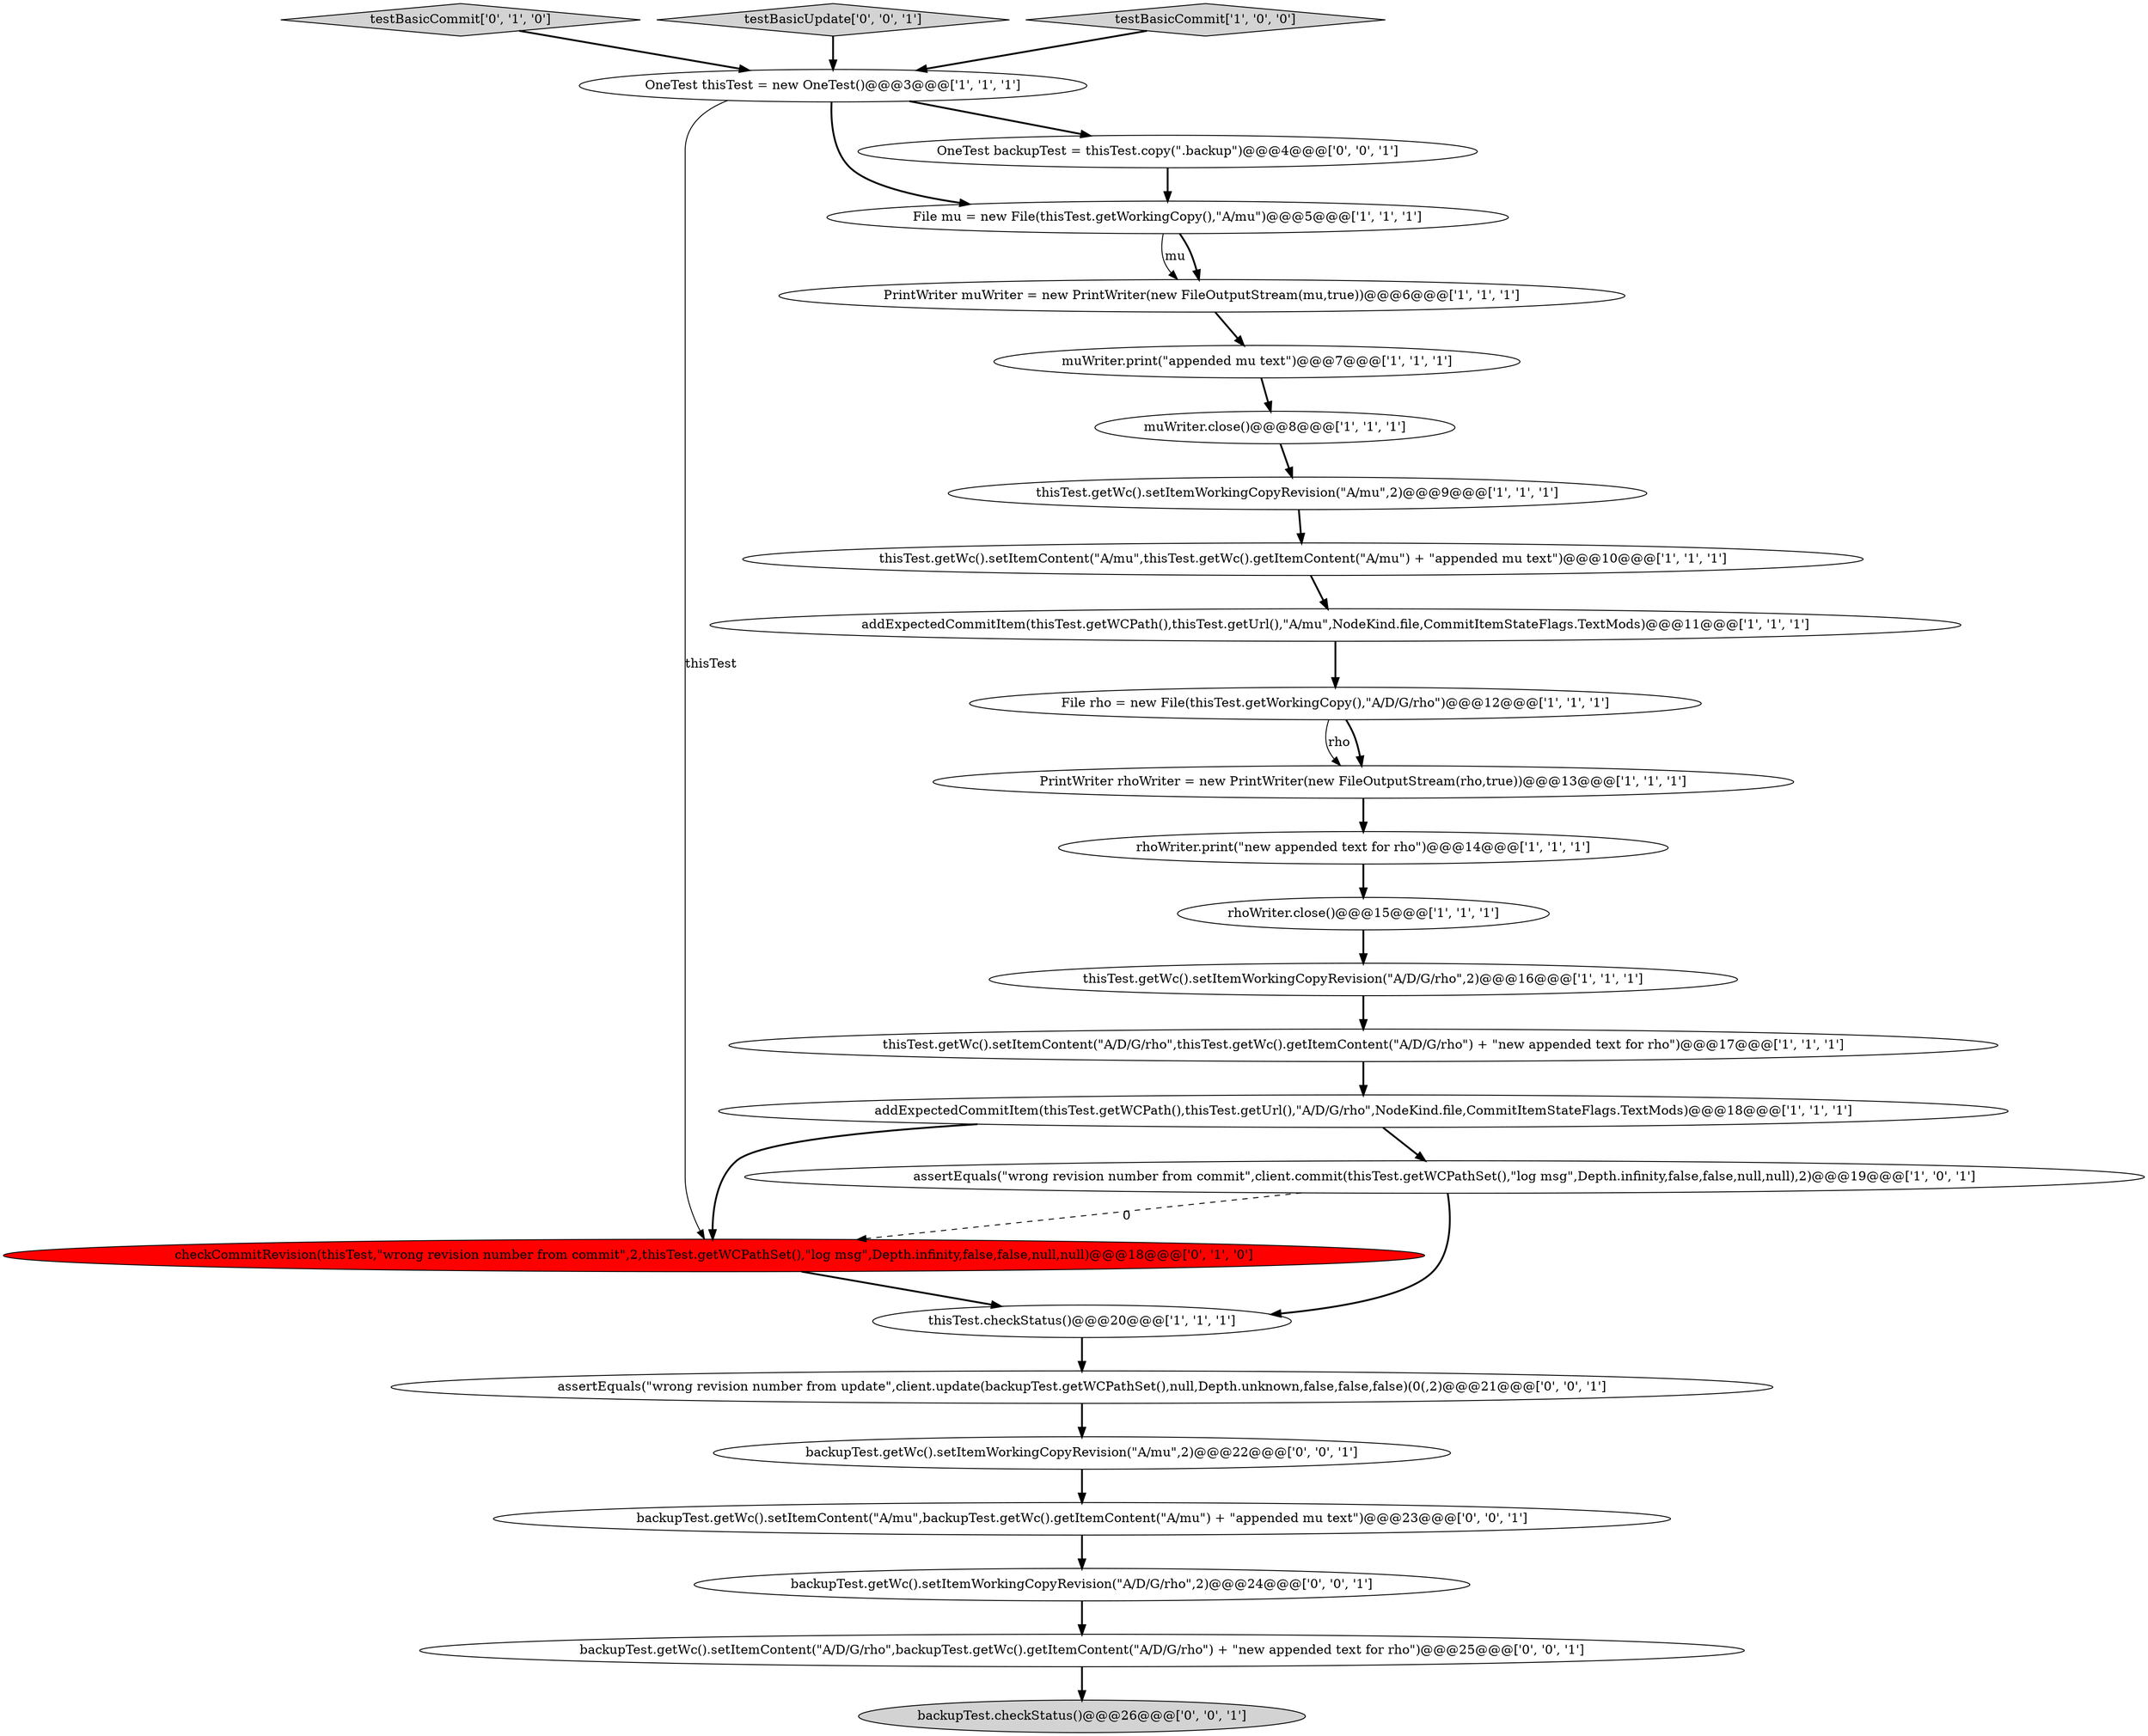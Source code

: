 digraph {
12 [style = filled, label = "thisTest.getWc().setItemWorkingCopyRevision(\"A/D/G/rho\",2)@@@16@@@['1', '1', '1']", fillcolor = white, shape = ellipse image = "AAA0AAABBB1BBB"];
8 [style = filled, label = "addExpectedCommitItem(thisTest.getWCPath(),thisTest.getUrl(),\"A/mu\",NodeKind.file,CommitItemStateFlags.TextMods)@@@11@@@['1', '1', '1']", fillcolor = white, shape = ellipse image = "AAA0AAABBB1BBB"];
1 [style = filled, label = "muWriter.print(\"appended mu text\")@@@7@@@['1', '1', '1']", fillcolor = white, shape = ellipse image = "AAA0AAABBB1BBB"];
5 [style = filled, label = "OneTest thisTest = new OneTest()@@@3@@@['1', '1', '1']", fillcolor = white, shape = ellipse image = "AAA0AAABBB1BBB"];
9 [style = filled, label = "muWriter.close()@@@8@@@['1', '1', '1']", fillcolor = white, shape = ellipse image = "AAA0AAABBB1BBB"];
0 [style = filled, label = "thisTest.checkStatus()@@@20@@@['1', '1', '1']", fillcolor = white, shape = ellipse image = "AAA0AAABBB1BBB"];
7 [style = filled, label = "thisTest.getWc().setItemWorkingCopyRevision(\"A/mu\",2)@@@9@@@['1', '1', '1']", fillcolor = white, shape = ellipse image = "AAA0AAABBB1BBB"];
6 [style = filled, label = "rhoWriter.print(\"new appended text for rho\")@@@14@@@['1', '1', '1']", fillcolor = white, shape = ellipse image = "AAA0AAABBB1BBB"];
10 [style = filled, label = "File rho = new File(thisTest.getWorkingCopy(),\"A/D/G/rho\")@@@12@@@['1', '1', '1']", fillcolor = white, shape = ellipse image = "AAA0AAABBB1BBB"];
16 [style = filled, label = "assertEquals(\"wrong revision number from commit\",client.commit(thisTest.getWCPathSet(),\"log msg\",Depth.infinity,false,false,null,null),2)@@@19@@@['1', '0', '1']", fillcolor = white, shape = ellipse image = "AAA0AAABBB1BBB"];
15 [style = filled, label = "addExpectedCommitItem(thisTest.getWCPath(),thisTest.getUrl(),\"A/D/G/rho\",NodeKind.file,CommitItemStateFlags.TextMods)@@@18@@@['1', '1', '1']", fillcolor = white, shape = ellipse image = "AAA0AAABBB1BBB"];
18 [style = filled, label = "checkCommitRevision(thisTest,\"wrong revision number from commit\",2,thisTest.getWCPathSet(),\"log msg\",Depth.infinity,false,false,null,null)@@@18@@@['0', '1', '0']", fillcolor = red, shape = ellipse image = "AAA1AAABBB2BBB"];
25 [style = filled, label = "backupTest.getWc().setItemWorkingCopyRevision(\"A/mu\",2)@@@22@@@['0', '0', '1']", fillcolor = white, shape = ellipse image = "AAA0AAABBB3BBB"];
22 [style = filled, label = "backupTest.getWc().setItemContent(\"A/mu\",backupTest.getWc().getItemContent(\"A/mu\") + \"appended mu text\")@@@23@@@['0', '0', '1']", fillcolor = white, shape = ellipse image = "AAA0AAABBB3BBB"];
17 [style = filled, label = "PrintWriter rhoWriter = new PrintWriter(new FileOutputStream(rho,true))@@@13@@@['1', '1', '1']", fillcolor = white, shape = ellipse image = "AAA0AAABBB1BBB"];
4 [style = filled, label = "thisTest.getWc().setItemContent(\"A/mu\",thisTest.getWc().getItemContent(\"A/mu\") + \"appended mu text\")@@@10@@@['1', '1', '1']", fillcolor = white, shape = ellipse image = "AAA0AAABBB1BBB"];
19 [style = filled, label = "testBasicCommit['0', '1', '0']", fillcolor = lightgray, shape = diamond image = "AAA0AAABBB2BBB"];
14 [style = filled, label = "File mu = new File(thisTest.getWorkingCopy(),\"A/mu\")@@@5@@@['1', '1', '1']", fillcolor = white, shape = ellipse image = "AAA0AAABBB1BBB"];
20 [style = filled, label = "testBasicUpdate['0', '0', '1']", fillcolor = lightgray, shape = diamond image = "AAA0AAABBB3BBB"];
26 [style = filled, label = "OneTest backupTest = thisTest.copy(\".backup\")@@@4@@@['0', '0', '1']", fillcolor = white, shape = ellipse image = "AAA0AAABBB3BBB"];
24 [style = filled, label = "backupTest.getWc().setItemWorkingCopyRevision(\"A/D/G/rho\",2)@@@24@@@['0', '0', '1']", fillcolor = white, shape = ellipse image = "AAA0AAABBB3BBB"];
2 [style = filled, label = "thisTest.getWc().setItemContent(\"A/D/G/rho\",thisTest.getWc().getItemContent(\"A/D/G/rho\") + \"new appended text for rho\")@@@17@@@['1', '1', '1']", fillcolor = white, shape = ellipse image = "AAA0AAABBB1BBB"];
11 [style = filled, label = "rhoWriter.close()@@@15@@@['1', '1', '1']", fillcolor = white, shape = ellipse image = "AAA0AAABBB1BBB"];
21 [style = filled, label = "backupTest.getWc().setItemContent(\"A/D/G/rho\",backupTest.getWc().getItemContent(\"A/D/G/rho\") + \"new appended text for rho\")@@@25@@@['0', '0', '1']", fillcolor = white, shape = ellipse image = "AAA0AAABBB3BBB"];
13 [style = filled, label = "testBasicCommit['1', '0', '0']", fillcolor = lightgray, shape = diamond image = "AAA0AAABBB1BBB"];
27 [style = filled, label = "assertEquals(\"wrong revision number from update\",client.update(backupTest.getWCPathSet(),null,Depth.unknown,false,false,false)(0(,2)@@@21@@@['0', '0', '1']", fillcolor = white, shape = ellipse image = "AAA0AAABBB3BBB"];
23 [style = filled, label = "backupTest.checkStatus()@@@26@@@['0', '0', '1']", fillcolor = lightgray, shape = ellipse image = "AAA0AAABBB3BBB"];
3 [style = filled, label = "PrintWriter muWriter = new PrintWriter(new FileOutputStream(mu,true))@@@6@@@['1', '1', '1']", fillcolor = white, shape = ellipse image = "AAA0AAABBB1BBB"];
14->3 [style = bold, label=""];
8->10 [style = bold, label=""];
16->0 [style = bold, label=""];
3->1 [style = bold, label=""];
25->22 [style = bold, label=""];
17->6 [style = bold, label=""];
0->27 [style = bold, label=""];
5->18 [style = solid, label="thisTest"];
26->14 [style = bold, label=""];
5->26 [style = bold, label=""];
10->17 [style = bold, label=""];
11->12 [style = bold, label=""];
7->4 [style = bold, label=""];
5->14 [style = bold, label=""];
16->18 [style = dashed, label="0"];
9->7 [style = bold, label=""];
15->16 [style = bold, label=""];
15->18 [style = bold, label=""];
1->9 [style = bold, label=""];
20->5 [style = bold, label=""];
19->5 [style = bold, label=""];
12->2 [style = bold, label=""];
10->17 [style = solid, label="rho"];
24->21 [style = bold, label=""];
14->3 [style = solid, label="mu"];
6->11 [style = bold, label=""];
2->15 [style = bold, label=""];
13->5 [style = bold, label=""];
4->8 [style = bold, label=""];
22->24 [style = bold, label=""];
27->25 [style = bold, label=""];
18->0 [style = bold, label=""];
21->23 [style = bold, label=""];
}

